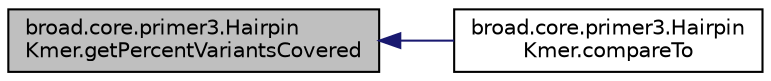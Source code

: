 digraph "broad.core.primer3.HairpinKmer.getPercentVariantsCovered"
{
  edge [fontname="Helvetica",fontsize="10",labelfontname="Helvetica",labelfontsize="10"];
  node [fontname="Helvetica",fontsize="10",shape=record];
  rankdir="LR";
  Node1 [label="broad.core.primer3.Hairpin\lKmer.getPercentVariantsCovered",height=0.2,width=0.4,color="black", fillcolor="grey75", style="filled" fontcolor="black"];
  Node1 -> Node2 [dir="back",color="midnightblue",fontsize="10",style="solid",fontname="Helvetica"];
  Node2 [label="broad.core.primer3.Hairpin\lKmer.compareTo",height=0.2,width=0.4,color="black", fillcolor="white", style="filled",URL="$classbroad_1_1core_1_1primer3_1_1_hairpin_kmer.html#a94a68e49d68979288bb6eb0ef8d8984b"];
}
